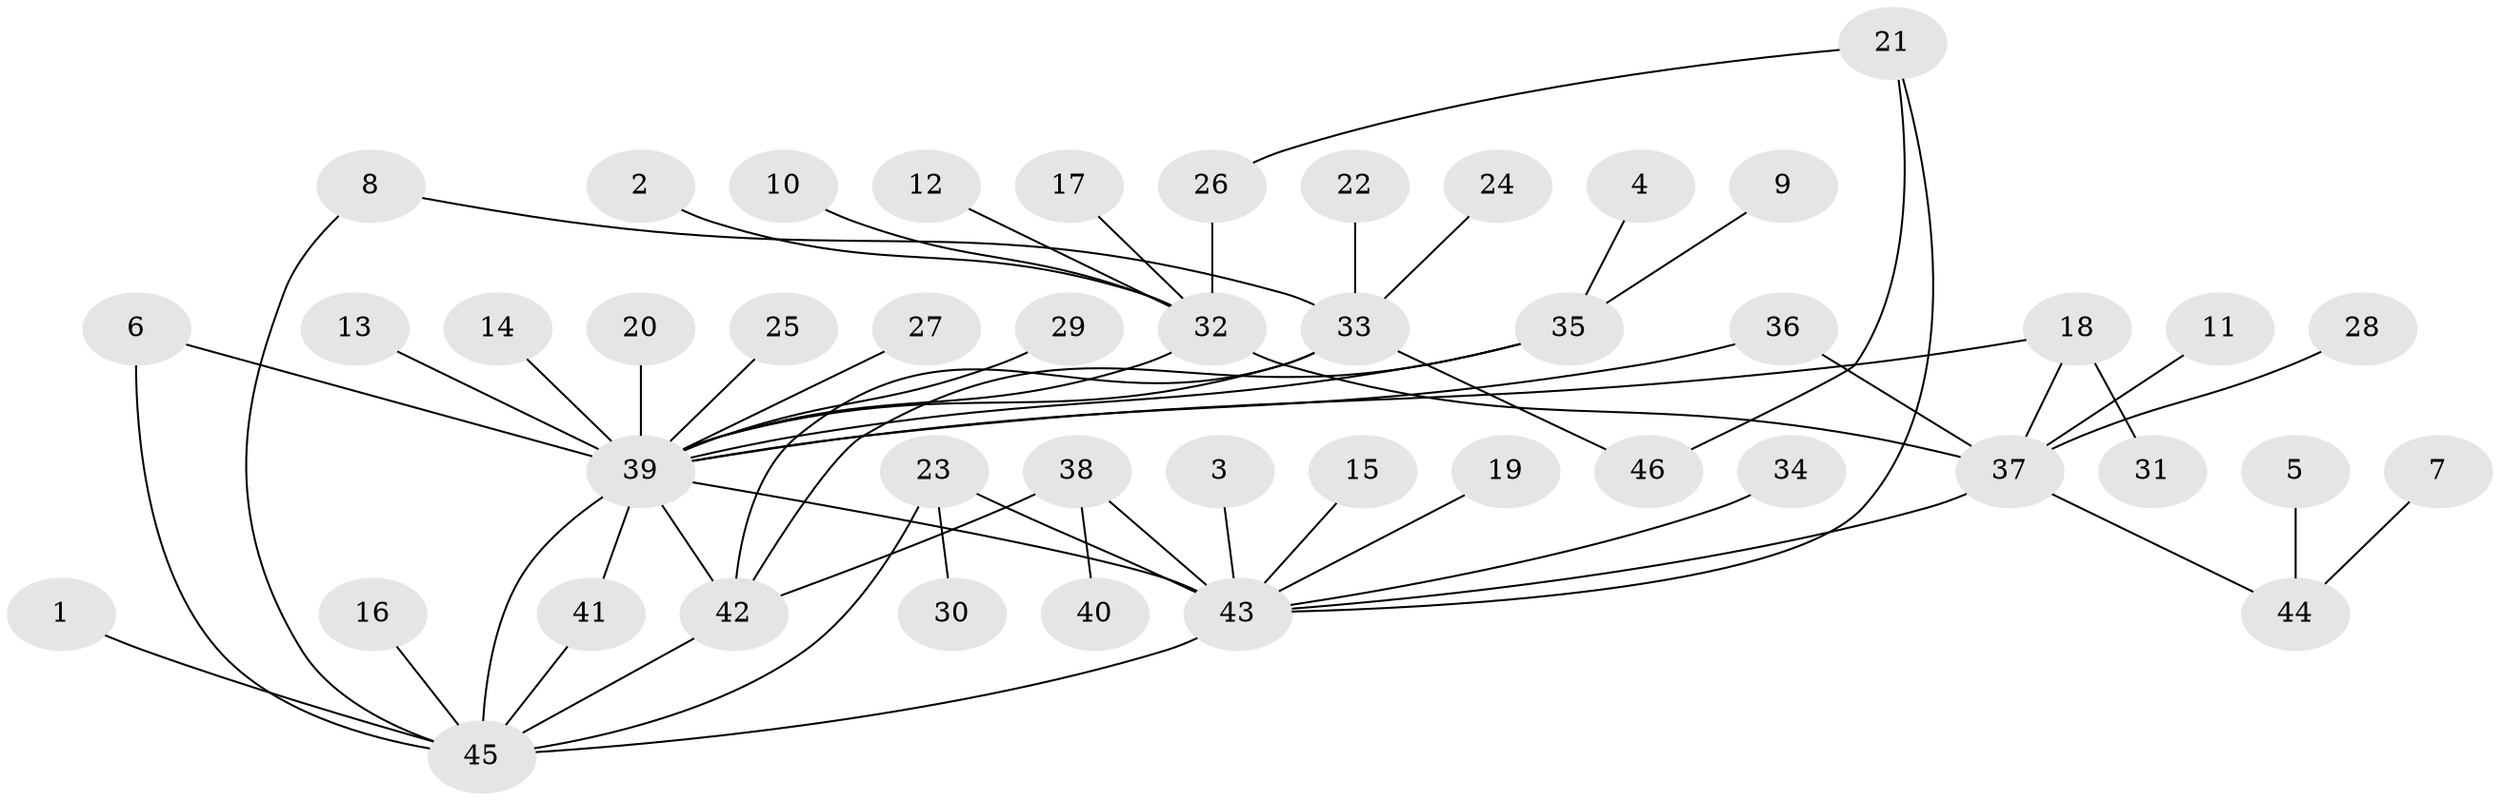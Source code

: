 // original degree distribution, {1: 0.5632183908045977, 11: 0.022988505747126436, 17: 0.011494252873563218, 3: 0.12643678160919541, 7: 0.022988505747126436, 5: 0.022988505747126436, 4: 0.034482758620689655, 9: 0.011494252873563218, 6: 0.011494252873563218, 2: 0.1724137931034483}
// Generated by graph-tools (version 1.1) at 2025/50/03/09/25 03:50:00]
// undirected, 46 vertices, 59 edges
graph export_dot {
graph [start="1"]
  node [color=gray90,style=filled];
  1;
  2;
  3;
  4;
  5;
  6;
  7;
  8;
  9;
  10;
  11;
  12;
  13;
  14;
  15;
  16;
  17;
  18;
  19;
  20;
  21;
  22;
  23;
  24;
  25;
  26;
  27;
  28;
  29;
  30;
  31;
  32;
  33;
  34;
  35;
  36;
  37;
  38;
  39;
  40;
  41;
  42;
  43;
  44;
  45;
  46;
  1 -- 45 [weight=1.0];
  2 -- 32 [weight=1.0];
  3 -- 43 [weight=1.0];
  4 -- 35 [weight=1.0];
  5 -- 44 [weight=1.0];
  6 -- 39 [weight=1.0];
  6 -- 45 [weight=1.0];
  7 -- 44 [weight=1.0];
  8 -- 33 [weight=1.0];
  8 -- 45 [weight=1.0];
  9 -- 35 [weight=1.0];
  10 -- 32 [weight=1.0];
  11 -- 37 [weight=1.0];
  12 -- 32 [weight=1.0];
  13 -- 39 [weight=1.0];
  14 -- 39 [weight=1.0];
  15 -- 43 [weight=1.0];
  16 -- 45 [weight=1.0];
  17 -- 32 [weight=1.0];
  18 -- 31 [weight=1.0];
  18 -- 37 [weight=1.0];
  18 -- 39 [weight=1.0];
  19 -- 43 [weight=1.0];
  20 -- 39 [weight=1.0];
  21 -- 26 [weight=1.0];
  21 -- 43 [weight=1.0];
  21 -- 46 [weight=1.0];
  22 -- 33 [weight=1.0];
  23 -- 30 [weight=1.0];
  23 -- 43 [weight=2.0];
  23 -- 45 [weight=1.0];
  24 -- 33 [weight=1.0];
  25 -- 39 [weight=1.0];
  26 -- 32 [weight=1.0];
  27 -- 39 [weight=1.0];
  28 -- 37 [weight=1.0];
  29 -- 39 [weight=1.0];
  32 -- 37 [weight=1.0];
  32 -- 39 [weight=1.0];
  33 -- 39 [weight=1.0];
  33 -- 42 [weight=1.0];
  33 -- 46 [weight=1.0];
  34 -- 43 [weight=1.0];
  35 -- 39 [weight=1.0];
  35 -- 42 [weight=1.0];
  36 -- 37 [weight=1.0];
  36 -- 39 [weight=1.0];
  37 -- 43 [weight=1.0];
  37 -- 44 [weight=1.0];
  38 -- 40 [weight=1.0];
  38 -- 42 [weight=1.0];
  38 -- 43 [weight=1.0];
  39 -- 41 [weight=1.0];
  39 -- 42 [weight=1.0];
  39 -- 43 [weight=1.0];
  39 -- 45 [weight=1.0];
  41 -- 45 [weight=1.0];
  42 -- 45 [weight=1.0];
  43 -- 45 [weight=1.0];
}
